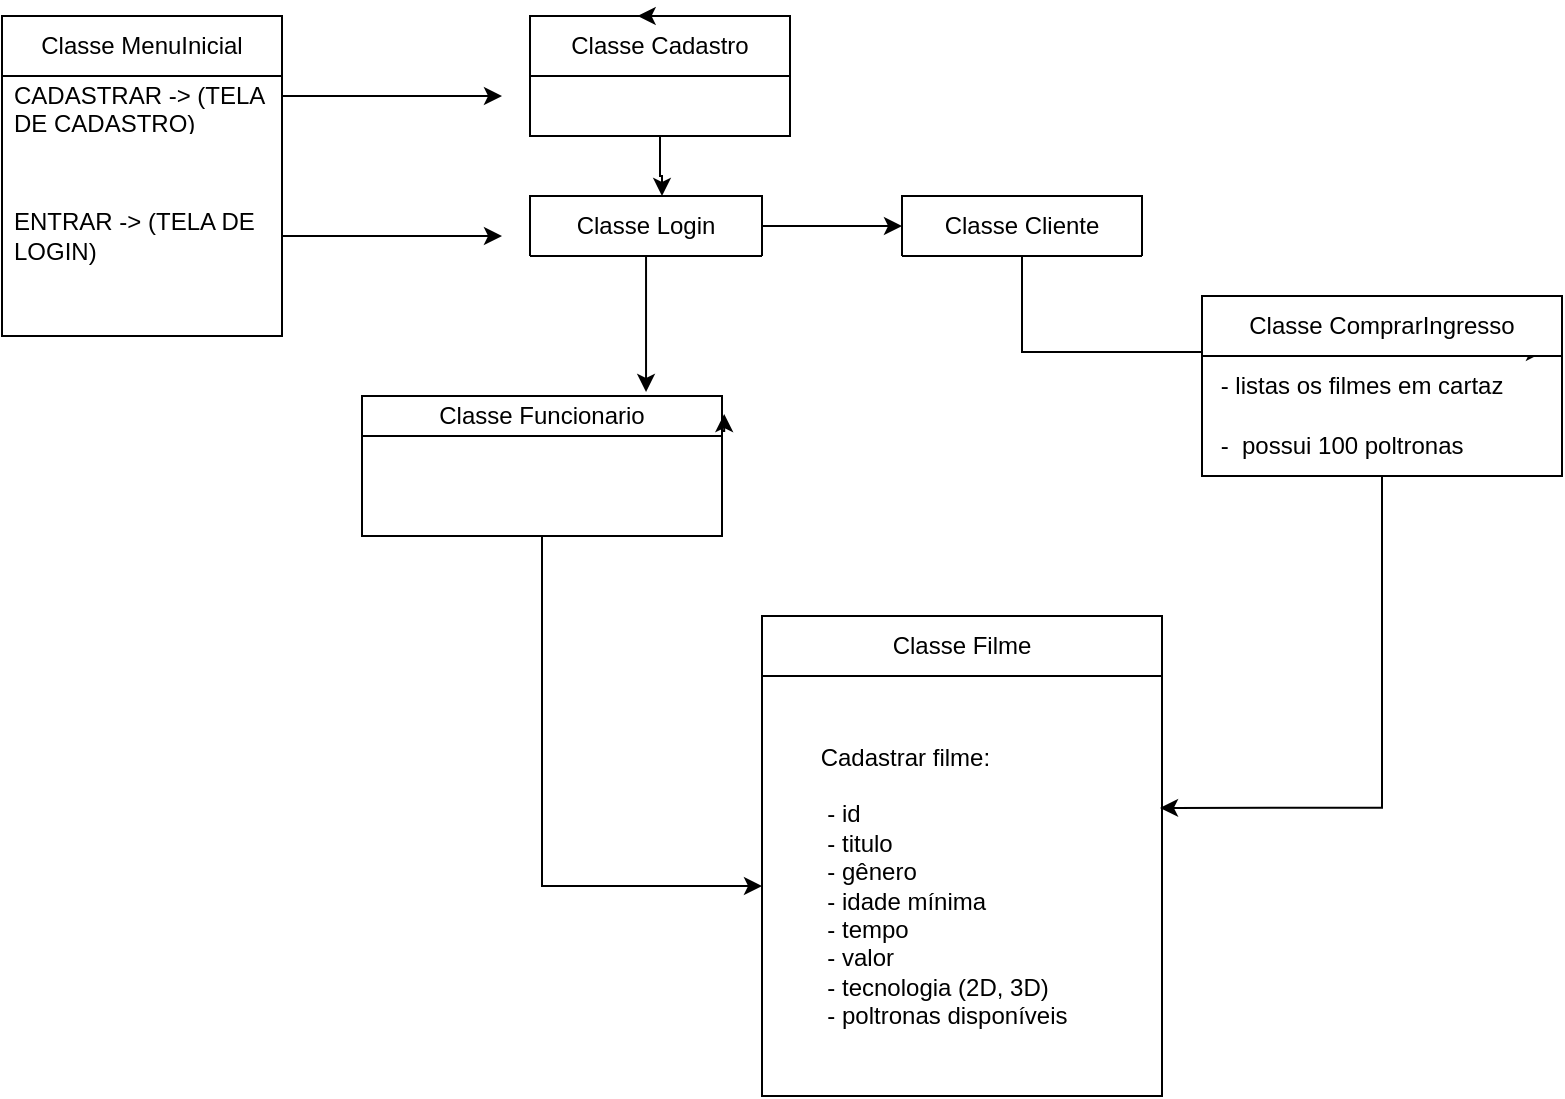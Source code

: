 <mxfile version="21.6.8" type="github">
  <diagram name="Página-1" id="Gj5AkPgIaRYCWRtqwRuw">
    <mxGraphModel dx="1021" dy="495" grid="1" gridSize="10" guides="1" tooltips="1" connect="1" arrows="1" fold="1" page="1" pageScale="1" pageWidth="827" pageHeight="1169" math="0" shadow="0">
      <root>
        <mxCell id="0" />
        <mxCell id="1" parent="0" />
        <mxCell id="Dr_QeL_UZZJNc0RUztPf-47" style="edgeStyle=orthogonalEdgeStyle;rounded=0;orthogonalLoop=1;jettySize=auto;html=1;entryX=0.95;entryY=-0.067;entryDx=0;entryDy=0;entryPerimeter=0;" edge="1" parent="1" source="2UiWb3RGfFFGe-VQ2xaj-5" target="2UiWb3RGfFFGe-VQ2xaj-19">
          <mxGeometry relative="1" as="geometry" />
        </mxCell>
        <mxCell id="2UiWb3RGfFFGe-VQ2xaj-5" value="Classe Cliente" style="swimlane;fontStyle=0;childLayout=stackLayout;horizontal=1;startSize=30;horizontalStack=0;resizeParent=1;resizeParentMax=0;resizeLast=0;collapsible=1;marginBottom=0;whiteSpace=wrap;html=1;" parent="1" vertex="1" collapsed="1">
          <mxGeometry x="470" y="120" width="120" height="30" as="geometry">
            <mxRectangle x="260" y="150" width="260" height="270" as="alternateBounds" />
          </mxGeometry>
        </mxCell>
        <mxCell id="Dr_QeL_UZZJNc0RUztPf-12" style="edgeStyle=orthogonalEdgeStyle;rounded=0;orthogonalLoop=1;jettySize=auto;html=1;" edge="1" parent="2UiWb3RGfFFGe-VQ2xaj-5" source="Dr_QeL_UZZJNc0RUztPf-7">
          <mxGeometry relative="1" as="geometry">
            <mxPoint x="130" y="300" as="targetPoint" />
          </mxGeometry>
        </mxCell>
        <mxCell id="Dr_QeL_UZZJNc0RUztPf-7" value="&lt;div&gt;&lt;br&gt;&lt;/div&gt;&lt;div&gt;&lt;span style=&quot;&quot;&gt;&lt;span style=&quot;&quot;&gt;&amp;nbsp;&amp;nbsp;&amp;nbsp;&amp;nbsp;&lt;/span&gt;&lt;/span&gt;&lt;span style=&quot;&quot;&gt;&lt;span style=&quot;&quot;&gt;&amp;nbsp;&amp;nbsp;&amp;nbsp;&amp;nbsp;&lt;/span&gt;&lt;/span&gt;- comprar ingressos no sistema&lt;br&gt;&amp;nbsp;&amp;nbsp; &amp;nbsp;&amp;nbsp;&amp;nbsp;&amp;nbsp;&lt;/div&gt;&lt;div&gt;&amp;nbsp;- listas os filmes em cartaz&lt;br&gt;&amp;nbsp;&amp;nbsp; &amp;nbsp;&amp;nbsp;&amp;nbsp;&amp;nbsp; &amp;nbsp;&amp;nbsp;&amp;nbsp;&amp;nbsp;&lt;/div&gt;&lt;div&gt;&lt;span style=&quot;&quot;&gt;&lt;span style=&quot;white-space: pre;&quot;&gt;&amp;nbsp;&amp;nbsp;&amp;nbsp;&amp;nbsp;&lt;/span&gt;&lt;/span&gt;&lt;span style=&quot;&quot;&gt;&lt;span style=&quot;white-space: pre;&quot;&gt;&amp;nbsp;&amp;nbsp;&amp;nbsp;&amp;nbsp;&lt;/span&gt;&lt;/span&gt;Regra: A listagem deve retornar &lt;br&gt;&lt;/div&gt;&lt;div&gt;&lt;span style=&quot;&quot;&gt;&lt;span style=&quot;white-space: pre;&quot;&gt;&amp;nbsp;&amp;nbsp;&amp;nbsp;&amp;nbsp;&lt;/span&gt;&lt;/span&gt;&lt;span style=&quot;&quot;&gt;&lt;span style=&quot;white-space: pre;&quot;&gt;&amp;nbsp;&amp;nbsp;&amp;nbsp;&amp;nbsp;&lt;/span&gt;&lt;/span&gt;somente os filme de acordo&lt;/div&gt;&lt;div&gt;&lt;span style=&quot;&quot;&gt;&lt;span style=&quot;white-space: pre;&quot;&gt;&amp;nbsp;&amp;nbsp;&amp;nbsp;&amp;nbsp;&lt;/span&gt;&lt;/span&gt;&lt;span style=&quot;&quot;&gt;&lt;span style=&quot;white-space: pre;&quot;&gt;&amp;nbsp;&amp;nbsp;&amp;nbsp;&amp;nbsp;&lt;/span&gt;&lt;/span&gt;&amp;nbsp;&amp;nbsp; com a classificação indicativa&lt;/div&gt;&lt;div&gt;especificada&amp;nbsp;&amp;nbsp; &amp;nbsp;&amp;nbsp;&amp;nbsp; &lt;br&gt;&lt;/div&gt;&lt;div&gt;&lt;br&gt;&lt;/div&gt;&lt;div&gt;&amp;nbsp;&lt;span style=&quot;&quot;&gt;&lt;span style=&quot;&quot;&gt;&amp;nbsp;&amp;nbsp;&amp;nbsp;&amp;nbsp;&lt;/span&gt;&lt;/span&gt;&lt;span style=&quot;&quot;&gt;&lt;span style=&quot;&quot;&gt;&amp;nbsp;&amp;nbsp;&amp;nbsp;&amp;nbsp;&lt;/span&gt;&lt;/span&gt;&amp;nbsp; -visualizar os ingressos que comprou&lt;br&gt;&lt;/div&gt;&lt;div&gt;&lt;br&gt;&lt;/div&gt;&lt;div&gt;&amp;nbsp;&amp;nbsp; &amp;nbsp;&amp;nbsp;&amp;nbsp;&amp;nbsp; - sair -&amp;gt; (TELA DE LOGIN)&lt;br&gt;&lt;/div&gt;&lt;div&gt;&lt;br&gt;&lt;/div&gt;&lt;div&gt;&lt;br&gt;&lt;/div&gt;&lt;div&gt;&lt;br&gt;&lt;/div&gt;" style="text;html=1;align=center;verticalAlign=middle;resizable=0;points=[];autosize=1;strokeColor=none;fillColor=none;" vertex="1" parent="2UiWb3RGfFFGe-VQ2xaj-5">
          <mxGeometry y="30" width="260" height="240" as="geometry" />
        </mxCell>
        <mxCell id="2UiWb3RGfFFGe-VQ2xaj-9" value="Classe Filme" style="swimlane;fontStyle=0;childLayout=stackLayout;horizontal=1;startSize=30;horizontalStack=0;resizeParent=1;resizeParentMax=0;resizeLast=0;collapsible=1;marginBottom=0;whiteSpace=wrap;html=1;" parent="1" vertex="1">
          <mxGeometry x="400" y="330" width="200" height="240" as="geometry">
            <mxRectangle x="265" y="215" width="110" height="30" as="alternateBounds" />
          </mxGeometry>
        </mxCell>
        <mxCell id="2UiWb3RGfFFGe-VQ2xaj-10" value="&lt;div&gt;&amp;nbsp;&amp;nbsp;&amp;nbsp;&amp;nbsp;&amp;nbsp;&amp;nbsp; Cadastrar filme:&lt;/div&gt;&lt;div&gt;&lt;br&gt;&lt;/div&gt;&amp;nbsp;&amp;nbsp; &amp;nbsp;&amp;nbsp;&amp;nbsp;&amp;nbsp; - id &lt;br&gt;&amp;nbsp;&amp;nbsp; &amp;nbsp;&amp;nbsp;&amp;nbsp;&amp;nbsp; - titulo&lt;br&gt;&amp;nbsp;&amp;nbsp; &amp;nbsp;&amp;nbsp;&amp;nbsp;&amp;nbsp; - gênero&lt;br&gt;&amp;nbsp;&amp;nbsp; &amp;nbsp;&amp;nbsp;&amp;nbsp;&amp;nbsp; - idade mínima&lt;br&gt;&amp;nbsp;&amp;nbsp; &amp;nbsp;&amp;nbsp;&amp;nbsp;&amp;nbsp; - tempo&lt;br&gt;&amp;nbsp;&amp;nbsp; &amp;nbsp;&amp;nbsp;&amp;nbsp;&amp;nbsp; - valor&lt;br&gt;&amp;nbsp;&amp;nbsp; &amp;nbsp;&amp;nbsp;&amp;nbsp;&amp;nbsp; - tecnologia (2D, 3D)&lt;br&gt;&amp;nbsp;&amp;nbsp; &amp;nbsp;&amp;nbsp;&amp;nbsp;&amp;nbsp; - poltronas disponíveis" style="text;strokeColor=none;fillColor=none;align=left;verticalAlign=middle;spacingLeft=4;spacingRight=4;overflow=hidden;points=[[0,0.5],[1,0.5]];portConstraint=eastwest;rotatable=0;whiteSpace=wrap;html=1;" parent="2UiWb3RGfFFGe-VQ2xaj-9" vertex="1">
          <mxGeometry y="30" width="200" height="210" as="geometry" />
        </mxCell>
        <mxCell id="Dr_QeL_UZZJNc0RUztPf-53" style="edgeStyle=orthogonalEdgeStyle;rounded=0;orthogonalLoop=1;jettySize=auto;html=1;exitX=0.5;exitY=1;exitDx=0;exitDy=0;" edge="1" parent="1" source="2UiWb3RGfFFGe-VQ2xaj-13" target="2UiWb3RGfFFGe-VQ2xaj-10">
          <mxGeometry relative="1" as="geometry" />
        </mxCell>
        <mxCell id="2UiWb3RGfFFGe-VQ2xaj-13" value="Classe Funcionario" style="swimlane;fontStyle=0;childLayout=stackLayout;horizontal=1;startSize=20;horizontalStack=0;resizeParent=1;resizeParentMax=0;resizeLast=0;collapsible=1;marginBottom=0;whiteSpace=wrap;html=1;" parent="1" vertex="1" collapsed="1">
          <mxGeometry x="200" y="220" width="180" height="70" as="geometry">
            <mxRectangle x="550" y="160" width="240" height="250" as="alternateBounds" />
          </mxGeometry>
        </mxCell>
        <mxCell id="2UiWb3RGfFFGe-VQ2xaj-14" value="&lt;div align=&quot;left&quot;&gt;&amp;nbsp;&amp;nbsp;&amp;nbsp;&amp;nbsp;&amp;nbsp;&amp;nbsp; - cadastrar novos filmes no sistema&lt;/div&gt;&lt;div align=&quot;left&quot;&gt;&lt;br&gt;&lt;/div&gt;&lt;div align=&quot;left&quot;&gt;&amp;nbsp;&amp;nbsp; &amp;nbsp;&amp;nbsp;&amp;nbsp;&amp;nbsp; - excluir filmes do cartaz&lt;/div&gt;&lt;div align=&quot;left&quot;&gt;&lt;br&gt;&lt;/div&gt;&lt;div align=&quot;left&quot;&gt;&amp;nbsp;&amp;nbsp; &amp;nbsp;&amp;nbsp;&amp;nbsp;&amp;nbsp; &amp;nbsp; Regra: um filme só pode ser&amp;nbsp;&lt;/div&gt;&lt;div align=&quot;left&quot;&gt;&amp;nbsp;&amp;nbsp;&amp;nbsp;&amp;nbsp;&amp;nbsp;&amp;nbsp;&amp;nbsp;&amp;nbsp;&amp;nbsp; excluído caso nenhum&amp;nbsp;&amp;nbsp;&amp;nbsp;&lt;/div&gt;&lt;div align=&quot;left&quot;&gt;&amp;nbsp;&amp;nbsp;&amp;nbsp;&amp;nbsp;&amp;nbsp;&amp;nbsp;&amp;nbsp;&amp;nbsp;&amp;nbsp; ingresso tenha sido vendido&lt;/div&gt;&lt;div align=&quot;left&quot;&gt;&lt;br&gt;&lt;/div&gt;&lt;div align=&quot;left&quot;&gt;&amp;nbsp;&amp;nbsp; &amp;nbsp;&amp;nbsp;&amp;nbsp;&amp;nbsp; - listas os filmes em cartaz&lt;br&gt;&lt;/div&gt;&lt;div align=&quot;left&quot;&gt;&lt;br&gt;&lt;/div&gt;&lt;div align=&quot;left&quot;&gt;&amp;nbsp;&amp;nbsp; &amp;nbsp;&amp;nbsp;&amp;nbsp;&amp;nbsp; - sair -&amp;gt; (TELA DE LOGIN)&lt;/div&gt;" style="text;strokeColor=none;fillColor=none;align=left;verticalAlign=middle;spacingLeft=4;spacingRight=4;overflow=hidden;points=[[0,0.5],[1,0.5]];portConstraint=eastwest;rotatable=0;whiteSpace=wrap;html=1;" parent="2UiWb3RGfFFGe-VQ2xaj-13" vertex="1">
          <mxGeometry y="30" width="240" height="220" as="geometry" />
        </mxCell>
        <mxCell id="Dr_QeL_UZZJNc0RUztPf-54" style="edgeStyle=orthogonalEdgeStyle;rounded=0;orthogonalLoop=1;jettySize=auto;html=1;exitX=0.5;exitY=1;exitDx=0;exitDy=0;entryX=0.995;entryY=0.314;entryDx=0;entryDy=0;entryPerimeter=0;" edge="1" parent="1" source="2UiWb3RGfFFGe-VQ2xaj-17" target="2UiWb3RGfFFGe-VQ2xaj-10">
          <mxGeometry relative="1" as="geometry" />
        </mxCell>
        <mxCell id="2UiWb3RGfFFGe-VQ2xaj-17" value="Classe ComprarIngresso" style="swimlane;fontStyle=0;childLayout=stackLayout;horizontal=1;startSize=30;horizontalStack=0;resizeParent=1;resizeParentMax=0;resizeLast=0;collapsible=1;marginBottom=0;whiteSpace=wrap;html=1;" parent="1" vertex="1">
          <mxGeometry x="620" y="170" width="180" height="90" as="geometry" />
        </mxCell>
        <mxCell id="2UiWb3RGfFFGe-VQ2xaj-19" value="&amp;nbsp;- listas os filmes em cartaz" style="text;strokeColor=none;fillColor=none;align=left;verticalAlign=middle;spacingLeft=4;spacingRight=4;overflow=hidden;points=[[0,0.5],[1,0.5]];portConstraint=eastwest;rotatable=0;whiteSpace=wrap;html=1;" parent="2UiWb3RGfFFGe-VQ2xaj-17" vertex="1">
          <mxGeometry y="30" width="180" height="30" as="geometry" />
        </mxCell>
        <mxCell id="2UiWb3RGfFFGe-VQ2xaj-18" value="&amp;nbsp;-&amp;nbsp; possui 100 poltronas" style="text;strokeColor=none;fillColor=none;align=left;verticalAlign=middle;spacingLeft=4;spacingRight=4;overflow=hidden;points=[[0,0.5],[1,0.5]];portConstraint=eastwest;rotatable=0;whiteSpace=wrap;html=1;" parent="2UiWb3RGfFFGe-VQ2xaj-17" vertex="1">
          <mxGeometry y="60" width="180" height="30" as="geometry" />
        </mxCell>
        <mxCell id="Dr_QeL_UZZJNc0RUztPf-46" style="edgeStyle=orthogonalEdgeStyle;rounded=0;orthogonalLoop=1;jettySize=auto;html=1;entryX=0.569;entryY=0;entryDx=0;entryDy=0;entryPerimeter=0;" edge="1" parent="1" source="2UiWb3RGfFFGe-VQ2xaj-21" target="Dr_QeL_UZZJNc0RUztPf-28">
          <mxGeometry relative="1" as="geometry" />
        </mxCell>
        <mxCell id="2UiWb3RGfFFGe-VQ2xaj-21" value="&lt;div&gt;&lt;br&gt;&lt;/div&gt;&lt;div&gt;Classe Cadastro&lt;/div&gt;&lt;div&gt;&lt;br&gt;&lt;/div&gt;" style="swimlane;fontStyle=0;childLayout=stackLayout;horizontal=1;startSize=30;horizontalStack=0;resizeParent=1;resizeParentMax=0;resizeLast=0;collapsible=1;marginBottom=0;whiteSpace=wrap;html=1;" parent="1" vertex="1" collapsed="1">
          <mxGeometry x="284" y="30" width="130" height="60" as="geometry">
            <mxRectangle x="240" y="50" width="200" height="200" as="alternateBounds" />
          </mxGeometry>
        </mxCell>
        <mxCell id="2UiWb3RGfFFGe-VQ2xaj-24" value="&lt;font style=&quot;font-size: 13px;&quot;&gt;&lt;span style=&quot;&quot;&gt;&lt;span style=&quot;white-space: pre;&quot;&gt;&amp;nbsp;&amp;nbsp;&amp;nbsp;&amp;nbsp;&lt;/span&gt;&lt;/span&gt;&amp;nbsp;&amp;nbsp;&amp;nbsp; - nome&lt;br&gt;&amp;nbsp;&amp;nbsp; &amp;nbsp;&amp;nbsp;&amp;nbsp;&amp;nbsp; - role (cliente, funcionario)&lt;br&gt;&amp;nbsp;&amp;nbsp; &amp;nbsp;&amp;nbsp;&amp;nbsp;&amp;nbsp; - idade&lt;br&gt;&amp;nbsp;&amp;nbsp; &amp;nbsp;&amp;nbsp;&amp;nbsp;&amp;nbsp; - user&lt;br&gt;&lt;/font&gt;&lt;div&gt;&lt;font style=&quot;font-size: 13px;&quot;&gt;&amp;nbsp;&amp;nbsp; &amp;nbsp;&amp;nbsp;&amp;nbsp;&amp;nbsp; - password&lt;/font&gt;&lt;/div&gt;&lt;div&gt;&lt;font style=&quot;font-size: 13px;&quot;&gt;&lt;br&gt;&lt;/font&gt;&lt;/div&gt;&lt;div&gt;&amp;nbsp;&amp;nbsp; &amp;nbsp;&amp;nbsp;&amp;nbsp;&amp;nbsp; O password deve ser&amp;nbsp;&amp;nbsp;&amp;nbsp; &lt;span style=&quot;white-space: pre;&quot;&gt;&amp;nbsp;&amp;nbsp;&amp;nbsp;&amp;nbsp;&lt;span style=&quot;white-space: pre;&quot;&gt;&#x9;&lt;/span&gt;&lt;/span&gt;criptografado para comparar &lt;span style=&quot;white-space: pre;&quot;&gt;&#x9;&lt;/span&gt;com &lt;span style=&quot;&quot;&gt;&lt;span style=&quot;white-space: pre;&quot;&gt;&amp;nbsp;&amp;nbsp;&lt;/span&gt;&lt;/span&gt;o que foi armazenado &lt;span style=&quot;white-space: pre;&quot;&gt;&#x9;&lt;/span&gt;no cadastro&lt;/div&gt;" style="text;strokeColor=none;fillColor=none;align=left;verticalAlign=middle;spacingLeft=4;spacingRight=4;overflow=hidden;points=[[0,0.5],[1,0.5]];portConstraint=eastwest;rotatable=0;whiteSpace=wrap;html=1;" parent="2UiWb3RGfFFGe-VQ2xaj-21" vertex="1">
          <mxGeometry y="30" width="200" height="170" as="geometry" />
        </mxCell>
        <mxCell id="2UiWb3RGfFFGe-VQ2xaj-26" style="edgeStyle=orthogonalEdgeStyle;rounded=0;orthogonalLoop=1;jettySize=auto;html=1;exitX=0.5;exitY=0;exitDx=0;exitDy=0;entryX=0.414;entryY=0;entryDx=0;entryDy=0;entryPerimeter=0;" parent="1" source="2UiWb3RGfFFGe-VQ2xaj-21" target="2UiWb3RGfFFGe-VQ2xaj-21" edge="1">
          <mxGeometry relative="1" as="geometry" />
        </mxCell>
        <mxCell id="Dr_QeL_UZZJNc0RUztPf-44" style="edgeStyle=orthogonalEdgeStyle;rounded=0;orthogonalLoop=1;jettySize=auto;html=1;entryX=0;entryY=0.5;entryDx=0;entryDy=0;" edge="1" parent="1" source="Dr_QeL_UZZJNc0RUztPf-28" target="2UiWb3RGfFFGe-VQ2xaj-5">
          <mxGeometry relative="1" as="geometry" />
        </mxCell>
        <mxCell id="Dr_QeL_UZZJNc0RUztPf-56" style="edgeStyle=orthogonalEdgeStyle;rounded=0;orthogonalLoop=1;jettySize=auto;html=1;entryX=0.789;entryY=-0.029;entryDx=0;entryDy=0;entryPerimeter=0;" edge="1" parent="1" source="Dr_QeL_UZZJNc0RUztPf-28" target="2UiWb3RGfFFGe-VQ2xaj-13">
          <mxGeometry relative="1" as="geometry" />
        </mxCell>
        <mxCell id="Dr_QeL_UZZJNc0RUztPf-28" value="Classe Login" style="swimlane;fontStyle=0;childLayout=stackLayout;horizontal=1;startSize=30;horizontalStack=0;resizeParent=1;resizeParentMax=0;resizeLast=0;collapsible=1;marginBottom=0;whiteSpace=wrap;html=1;" vertex="1" collapsed="1" parent="1">
          <mxGeometry x="284" y="120" width="116" height="30" as="geometry">
            <mxRectangle x="-40" y="50" width="220" height="260" as="alternateBounds" />
          </mxGeometry>
        </mxCell>
        <mxCell id="Dr_QeL_UZZJNc0RUztPf-29" value="&lt;div&gt;&amp;nbsp;&amp;nbsp;&amp;nbsp;&amp;nbsp;&amp;nbsp;&amp;nbsp; - Pede user&lt;/div&gt;&lt;div&gt;&lt;br&gt;&lt;/div&gt;&lt;div&gt;&amp;nbsp;&amp;nbsp; &amp;nbsp;&amp;nbsp;&amp;nbsp; - Pede password&lt;/div&gt;&amp;nbsp;&amp;nbsp; &amp;nbsp;&amp;nbsp;&amp;nbsp;&amp;nbsp; O password deve ser&amp;nbsp;&amp;nbsp;&amp;nbsp; &lt;span style=&quot;white-space: pre;&quot;&gt;&#x9;&lt;/span&gt;criptografado para comparar com &lt;span style=&quot;white-space: pre;&quot;&gt;&#x9;&lt;/span&gt;o que foi armazenado no cadastro&lt;br&gt;&lt;div&gt;&amp;nbsp;&amp;nbsp; &amp;nbsp;&amp;nbsp;&amp;nbsp; &amp;nbsp;&lt;/div&gt;&lt;div&gt;&lt;span style=&quot;white-space: pre;&quot;&gt;&#x9;&lt;/span&gt;ENTRAR -&amp;gt; (TELA DE CLIENTE &lt;span style=&quot;white-space: pre;&quot;&gt;&#x9;&lt;/span&gt;OU TELA DE FUNCIONARIO)&lt;/div&gt;&lt;div&gt;&lt;br&gt;&lt;/div&gt;&amp;nbsp;&amp;nbsp;&amp;nbsp;&amp;nbsp;&amp;nbsp;&amp;nbsp;&amp;nbsp; VOLTAR -&amp;gt; (TELA &lt;span style=&quot;white-space: pre;&quot;&gt;&#x9;&lt;/span&gt;INICIAL)" style="text;strokeColor=none;fillColor=none;align=left;verticalAlign=middle;spacingLeft=4;spacingRight=4;overflow=hidden;points=[[0,0.5],[1,0.5]];portConstraint=eastwest;rotatable=0;whiteSpace=wrap;html=1;" vertex="1" parent="Dr_QeL_UZZJNc0RUztPf-28">
          <mxGeometry y="30" width="220" height="230" as="geometry" />
        </mxCell>
        <mxCell id="Dr_QeL_UZZJNc0RUztPf-42" style="edgeStyle=orthogonalEdgeStyle;rounded=0;orthogonalLoop=1;jettySize=auto;html=1;exitX=1;exitY=0.25;exitDx=0;exitDy=0;" edge="1" parent="1" source="Dr_QeL_UZZJNc0RUztPf-35">
          <mxGeometry relative="1" as="geometry">
            <mxPoint x="270" y="70" as="targetPoint" />
          </mxGeometry>
        </mxCell>
        <mxCell id="Dr_QeL_UZZJNc0RUztPf-35" value="Classe MenuInicial" style="swimlane;fontStyle=0;childLayout=stackLayout;horizontal=1;startSize=30;horizontalStack=0;resizeParent=1;resizeParentMax=0;resizeLast=0;collapsible=1;marginBottom=0;whiteSpace=wrap;html=1;" vertex="1" parent="1">
          <mxGeometry x="20" y="30" width="140" height="160" as="geometry" />
        </mxCell>
        <mxCell id="Dr_QeL_UZZJNc0RUztPf-37" value="CADASTRAR -&amp;gt; (TELA DE CADASTRO)" style="text;strokeColor=none;fillColor=none;align=left;verticalAlign=middle;spacingLeft=4;spacingRight=4;overflow=hidden;points=[[0,0.5],[1,0.5]];portConstraint=eastwest;rotatable=0;whiteSpace=wrap;html=1;" vertex="1" parent="Dr_QeL_UZZJNc0RUztPf-35">
          <mxGeometry y="30" width="140" height="30" as="geometry" />
        </mxCell>
        <mxCell id="Dr_QeL_UZZJNc0RUztPf-43" style="edgeStyle=orthogonalEdgeStyle;rounded=0;orthogonalLoop=1;jettySize=auto;html=1;" edge="1" parent="Dr_QeL_UZZJNc0RUztPf-35" source="Dr_QeL_UZZJNc0RUztPf-36">
          <mxGeometry relative="1" as="geometry">
            <mxPoint x="250" y="110" as="targetPoint" />
          </mxGeometry>
        </mxCell>
        <mxCell id="Dr_QeL_UZZJNc0RUztPf-36" value="&lt;div&gt;&lt;br&gt;&lt;/div&gt;&lt;div&gt;ENTRAR -&amp;gt; (TELA DE LOGIN)&lt;/div&gt;&lt;div&gt;&lt;br&gt;&lt;/div&gt;" style="text;strokeColor=none;fillColor=none;align=left;verticalAlign=middle;spacingLeft=4;spacingRight=4;overflow=hidden;points=[[0,0.5],[1,0.5]];portConstraint=eastwest;rotatable=0;whiteSpace=wrap;html=1;" vertex="1" parent="Dr_QeL_UZZJNc0RUztPf-35">
          <mxGeometry y="60" width="140" height="100" as="geometry" />
        </mxCell>
        <mxCell id="Dr_QeL_UZZJNc0RUztPf-50" style="edgeStyle=orthogonalEdgeStyle;rounded=0;orthogonalLoop=1;jettySize=auto;html=1;exitX=1;exitY=0.25;exitDx=0;exitDy=0;entryX=1.006;entryY=0.129;entryDx=0;entryDy=0;entryPerimeter=0;" edge="1" parent="1" source="2UiWb3RGfFFGe-VQ2xaj-13" target="2UiWb3RGfFFGe-VQ2xaj-13">
          <mxGeometry relative="1" as="geometry" />
        </mxCell>
      </root>
    </mxGraphModel>
  </diagram>
</mxfile>

